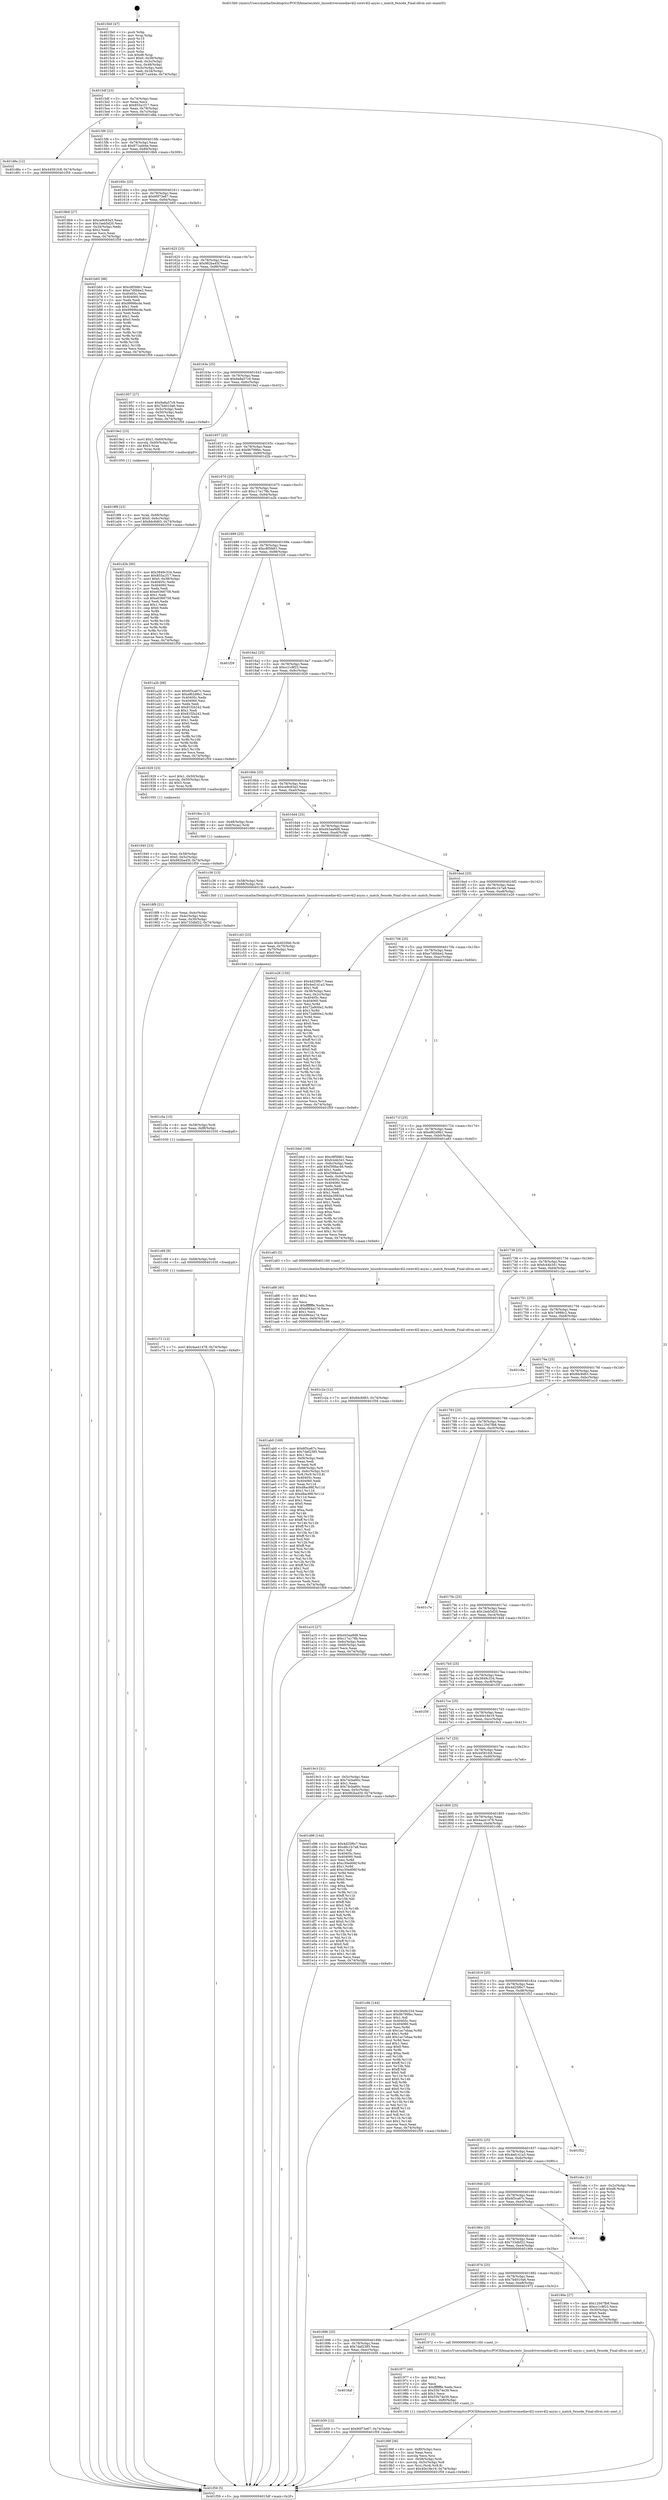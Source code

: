 digraph "0x4015b0" {
  label = "0x4015b0 (/mnt/c/Users/mathe/Desktop/tcc/POCII/binaries/extr_linuxdriversmediav4l2-corev4l2-async.c_match_fwnode_Final-ollvm.out::main(0))"
  labelloc = "t"
  node[shape=record]

  Entry [label="",width=0.3,height=0.3,shape=circle,fillcolor=black,style=filled]
  "0x4015df" [label="{
     0x4015df [23]\l
     | [instrs]\l
     &nbsp;&nbsp;0x4015df \<+3\>: mov -0x74(%rbp),%eax\l
     &nbsp;&nbsp;0x4015e2 \<+2\>: mov %eax,%ecx\l
     &nbsp;&nbsp;0x4015e4 \<+6\>: sub $0x855a1f17,%ecx\l
     &nbsp;&nbsp;0x4015ea \<+3\>: mov %eax,-0x78(%rbp)\l
     &nbsp;&nbsp;0x4015ed \<+3\>: mov %ecx,-0x7c(%rbp)\l
     &nbsp;&nbsp;0x4015f0 \<+6\>: je 0000000000401d8a \<main+0x7da\>\l
  }"]
  "0x401d8a" [label="{
     0x401d8a [12]\l
     | [instrs]\l
     &nbsp;&nbsp;0x401d8a \<+7\>: movl $0x44581fc8,-0x74(%rbp)\l
     &nbsp;&nbsp;0x401d91 \<+5\>: jmp 0000000000401f59 \<main+0x9a9\>\l
  }"]
  "0x4015f6" [label="{
     0x4015f6 [22]\l
     | [instrs]\l
     &nbsp;&nbsp;0x4015f6 \<+5\>: jmp 00000000004015fb \<main+0x4b\>\l
     &nbsp;&nbsp;0x4015fb \<+3\>: mov -0x78(%rbp),%eax\l
     &nbsp;&nbsp;0x4015fe \<+5\>: sub $0x871ad44e,%eax\l
     &nbsp;&nbsp;0x401603 \<+3\>: mov %eax,-0x80(%rbp)\l
     &nbsp;&nbsp;0x401606 \<+6\>: je 00000000004018b9 \<main+0x309\>\l
  }"]
  Exit [label="",width=0.3,height=0.3,shape=circle,fillcolor=black,style=filled,peripheries=2]
  "0x4018b9" [label="{
     0x4018b9 [27]\l
     | [instrs]\l
     &nbsp;&nbsp;0x4018b9 \<+5\>: mov $0xce9c83a3,%eax\l
     &nbsp;&nbsp;0x4018be \<+5\>: mov $0x1beb5d20,%ecx\l
     &nbsp;&nbsp;0x4018c3 \<+3\>: mov -0x34(%rbp),%edx\l
     &nbsp;&nbsp;0x4018c6 \<+3\>: cmp $0x2,%edx\l
     &nbsp;&nbsp;0x4018c9 \<+3\>: cmovne %ecx,%eax\l
     &nbsp;&nbsp;0x4018cc \<+3\>: mov %eax,-0x74(%rbp)\l
     &nbsp;&nbsp;0x4018cf \<+5\>: jmp 0000000000401f59 \<main+0x9a9\>\l
  }"]
  "0x40160c" [label="{
     0x40160c [25]\l
     | [instrs]\l
     &nbsp;&nbsp;0x40160c \<+5\>: jmp 0000000000401611 \<main+0x61\>\l
     &nbsp;&nbsp;0x401611 \<+3\>: mov -0x78(%rbp),%eax\l
     &nbsp;&nbsp;0x401614 \<+5\>: sub $0x90f73e67,%eax\l
     &nbsp;&nbsp;0x401619 \<+6\>: mov %eax,-0x84(%rbp)\l
     &nbsp;&nbsp;0x40161f \<+6\>: je 0000000000401b65 \<main+0x5b5\>\l
  }"]
  "0x401f59" [label="{
     0x401f59 [5]\l
     | [instrs]\l
     &nbsp;&nbsp;0x401f59 \<+5\>: jmp 00000000004015df \<main+0x2f\>\l
  }"]
  "0x4015b0" [label="{
     0x4015b0 [47]\l
     | [instrs]\l
     &nbsp;&nbsp;0x4015b0 \<+1\>: push %rbp\l
     &nbsp;&nbsp;0x4015b1 \<+3\>: mov %rsp,%rbp\l
     &nbsp;&nbsp;0x4015b4 \<+2\>: push %r15\l
     &nbsp;&nbsp;0x4015b6 \<+2\>: push %r14\l
     &nbsp;&nbsp;0x4015b8 \<+2\>: push %r13\l
     &nbsp;&nbsp;0x4015ba \<+2\>: push %r12\l
     &nbsp;&nbsp;0x4015bc \<+1\>: push %rbx\l
     &nbsp;&nbsp;0x4015bd \<+7\>: sub $0xd8,%rsp\l
     &nbsp;&nbsp;0x4015c4 \<+7\>: movl $0x0,-0x38(%rbp)\l
     &nbsp;&nbsp;0x4015cb \<+3\>: mov %edi,-0x3c(%rbp)\l
     &nbsp;&nbsp;0x4015ce \<+4\>: mov %rsi,-0x48(%rbp)\l
     &nbsp;&nbsp;0x4015d2 \<+3\>: mov -0x3c(%rbp),%edi\l
     &nbsp;&nbsp;0x4015d5 \<+3\>: mov %edi,-0x34(%rbp)\l
     &nbsp;&nbsp;0x4015d8 \<+7\>: movl $0x871ad44e,-0x74(%rbp)\l
  }"]
  "0x401c72" [label="{
     0x401c72 [12]\l
     | [instrs]\l
     &nbsp;&nbsp;0x401c72 \<+7\>: movl $0x4aa41478,-0x74(%rbp)\l
     &nbsp;&nbsp;0x401c79 \<+5\>: jmp 0000000000401f59 \<main+0x9a9\>\l
  }"]
  "0x401b65" [label="{
     0x401b65 [88]\l
     | [instrs]\l
     &nbsp;&nbsp;0x401b65 \<+5\>: mov $0xc8f5fd61,%eax\l
     &nbsp;&nbsp;0x401b6a \<+5\>: mov $0xe7d0bbe2,%ecx\l
     &nbsp;&nbsp;0x401b6f \<+7\>: mov 0x40405c,%edx\l
     &nbsp;&nbsp;0x401b76 \<+7\>: mov 0x404060,%esi\l
     &nbsp;&nbsp;0x401b7d \<+2\>: mov %edx,%edi\l
     &nbsp;&nbsp;0x401b7f \<+6\>: add $0x9999bcde,%edi\l
     &nbsp;&nbsp;0x401b85 \<+3\>: sub $0x1,%edi\l
     &nbsp;&nbsp;0x401b88 \<+6\>: sub $0x9999bcde,%edi\l
     &nbsp;&nbsp;0x401b8e \<+3\>: imul %edi,%edx\l
     &nbsp;&nbsp;0x401b91 \<+3\>: and $0x1,%edx\l
     &nbsp;&nbsp;0x401b94 \<+3\>: cmp $0x0,%edx\l
     &nbsp;&nbsp;0x401b97 \<+4\>: sete %r8b\l
     &nbsp;&nbsp;0x401b9b \<+3\>: cmp $0xa,%esi\l
     &nbsp;&nbsp;0x401b9e \<+4\>: setl %r9b\l
     &nbsp;&nbsp;0x401ba2 \<+3\>: mov %r8b,%r10b\l
     &nbsp;&nbsp;0x401ba5 \<+3\>: and %r9b,%r10b\l
     &nbsp;&nbsp;0x401ba8 \<+3\>: xor %r9b,%r8b\l
     &nbsp;&nbsp;0x401bab \<+3\>: or %r8b,%r10b\l
     &nbsp;&nbsp;0x401bae \<+4\>: test $0x1,%r10b\l
     &nbsp;&nbsp;0x401bb2 \<+3\>: cmovne %ecx,%eax\l
     &nbsp;&nbsp;0x401bb5 \<+3\>: mov %eax,-0x74(%rbp)\l
     &nbsp;&nbsp;0x401bb8 \<+5\>: jmp 0000000000401f59 \<main+0x9a9\>\l
  }"]
  "0x401625" [label="{
     0x401625 [25]\l
     | [instrs]\l
     &nbsp;&nbsp;0x401625 \<+5\>: jmp 000000000040162a \<main+0x7a\>\l
     &nbsp;&nbsp;0x40162a \<+3\>: mov -0x78(%rbp),%eax\l
     &nbsp;&nbsp;0x40162d \<+5\>: sub $0x982ba45f,%eax\l
     &nbsp;&nbsp;0x401632 \<+6\>: mov %eax,-0x88(%rbp)\l
     &nbsp;&nbsp;0x401638 \<+6\>: je 0000000000401957 \<main+0x3a7\>\l
  }"]
  "0x401c69" [label="{
     0x401c69 [9]\l
     | [instrs]\l
     &nbsp;&nbsp;0x401c69 \<+4\>: mov -0x68(%rbp),%rdi\l
     &nbsp;&nbsp;0x401c6d \<+5\>: call 0000000000401030 \<free@plt\>\l
     | [calls]\l
     &nbsp;&nbsp;0x401030 \{1\} (unknown)\l
  }"]
  "0x401957" [label="{
     0x401957 [27]\l
     | [instrs]\l
     &nbsp;&nbsp;0x401957 \<+5\>: mov $0x9a8a57c9,%eax\l
     &nbsp;&nbsp;0x40195c \<+5\>: mov $0x7b4010a6,%ecx\l
     &nbsp;&nbsp;0x401961 \<+3\>: mov -0x5c(%rbp),%edx\l
     &nbsp;&nbsp;0x401964 \<+3\>: cmp -0x50(%rbp),%edx\l
     &nbsp;&nbsp;0x401967 \<+3\>: cmovl %ecx,%eax\l
     &nbsp;&nbsp;0x40196a \<+3\>: mov %eax,-0x74(%rbp)\l
     &nbsp;&nbsp;0x40196d \<+5\>: jmp 0000000000401f59 \<main+0x9a9\>\l
  }"]
  "0x40163e" [label="{
     0x40163e [25]\l
     | [instrs]\l
     &nbsp;&nbsp;0x40163e \<+5\>: jmp 0000000000401643 \<main+0x93\>\l
     &nbsp;&nbsp;0x401643 \<+3\>: mov -0x78(%rbp),%eax\l
     &nbsp;&nbsp;0x401646 \<+5\>: sub $0x9a8a57c9,%eax\l
     &nbsp;&nbsp;0x40164b \<+6\>: mov %eax,-0x8c(%rbp)\l
     &nbsp;&nbsp;0x401651 \<+6\>: je 00000000004019e2 \<main+0x432\>\l
  }"]
  "0x401c5a" [label="{
     0x401c5a [15]\l
     | [instrs]\l
     &nbsp;&nbsp;0x401c5a \<+4\>: mov -0x58(%rbp),%rdi\l
     &nbsp;&nbsp;0x401c5e \<+6\>: mov %eax,-0xf8(%rbp)\l
     &nbsp;&nbsp;0x401c64 \<+5\>: call 0000000000401030 \<free@plt\>\l
     | [calls]\l
     &nbsp;&nbsp;0x401030 \{1\} (unknown)\l
  }"]
  "0x4019e2" [label="{
     0x4019e2 [23]\l
     | [instrs]\l
     &nbsp;&nbsp;0x4019e2 \<+7\>: movl $0x1,-0x60(%rbp)\l
     &nbsp;&nbsp;0x4019e9 \<+4\>: movslq -0x60(%rbp),%rax\l
     &nbsp;&nbsp;0x4019ed \<+4\>: shl $0x3,%rax\l
     &nbsp;&nbsp;0x4019f1 \<+3\>: mov %rax,%rdi\l
     &nbsp;&nbsp;0x4019f4 \<+5\>: call 0000000000401050 \<malloc@plt\>\l
     | [calls]\l
     &nbsp;&nbsp;0x401050 \{1\} (unknown)\l
  }"]
  "0x401657" [label="{
     0x401657 [25]\l
     | [instrs]\l
     &nbsp;&nbsp;0x401657 \<+5\>: jmp 000000000040165c \<main+0xac\>\l
     &nbsp;&nbsp;0x40165c \<+3\>: mov -0x78(%rbp),%eax\l
     &nbsp;&nbsp;0x40165f \<+5\>: sub $0x9b799fec,%eax\l
     &nbsp;&nbsp;0x401664 \<+6\>: mov %eax,-0x90(%rbp)\l
     &nbsp;&nbsp;0x40166a \<+6\>: je 0000000000401d2b \<main+0x77b\>\l
  }"]
  "0x401c43" [label="{
     0x401c43 [23]\l
     | [instrs]\l
     &nbsp;&nbsp;0x401c43 \<+10\>: movabs $0x4020b6,%rdi\l
     &nbsp;&nbsp;0x401c4d \<+3\>: mov %eax,-0x70(%rbp)\l
     &nbsp;&nbsp;0x401c50 \<+3\>: mov -0x70(%rbp),%esi\l
     &nbsp;&nbsp;0x401c53 \<+2\>: mov $0x0,%al\l
     &nbsp;&nbsp;0x401c55 \<+5\>: call 0000000000401040 \<printf@plt\>\l
     | [calls]\l
     &nbsp;&nbsp;0x401040 \{1\} (unknown)\l
  }"]
  "0x401d2b" [label="{
     0x401d2b [95]\l
     | [instrs]\l
     &nbsp;&nbsp;0x401d2b \<+5\>: mov $0x3849c334,%eax\l
     &nbsp;&nbsp;0x401d30 \<+5\>: mov $0x855a1f17,%ecx\l
     &nbsp;&nbsp;0x401d35 \<+7\>: movl $0x0,-0x38(%rbp)\l
     &nbsp;&nbsp;0x401d3c \<+7\>: mov 0x40405c,%edx\l
     &nbsp;&nbsp;0x401d43 \<+7\>: mov 0x404060,%esi\l
     &nbsp;&nbsp;0x401d4a \<+2\>: mov %edx,%edi\l
     &nbsp;&nbsp;0x401d4c \<+6\>: add $0xe0366758,%edi\l
     &nbsp;&nbsp;0x401d52 \<+3\>: sub $0x1,%edi\l
     &nbsp;&nbsp;0x401d55 \<+6\>: sub $0xe0366758,%edi\l
     &nbsp;&nbsp;0x401d5b \<+3\>: imul %edi,%edx\l
     &nbsp;&nbsp;0x401d5e \<+3\>: and $0x1,%edx\l
     &nbsp;&nbsp;0x401d61 \<+3\>: cmp $0x0,%edx\l
     &nbsp;&nbsp;0x401d64 \<+4\>: sete %r8b\l
     &nbsp;&nbsp;0x401d68 \<+3\>: cmp $0xa,%esi\l
     &nbsp;&nbsp;0x401d6b \<+4\>: setl %r9b\l
     &nbsp;&nbsp;0x401d6f \<+3\>: mov %r8b,%r10b\l
     &nbsp;&nbsp;0x401d72 \<+3\>: and %r9b,%r10b\l
     &nbsp;&nbsp;0x401d75 \<+3\>: xor %r9b,%r8b\l
     &nbsp;&nbsp;0x401d78 \<+3\>: or %r8b,%r10b\l
     &nbsp;&nbsp;0x401d7b \<+4\>: test $0x1,%r10b\l
     &nbsp;&nbsp;0x401d7f \<+3\>: cmovne %ecx,%eax\l
     &nbsp;&nbsp;0x401d82 \<+3\>: mov %eax,-0x74(%rbp)\l
     &nbsp;&nbsp;0x401d85 \<+5\>: jmp 0000000000401f59 \<main+0x9a9\>\l
  }"]
  "0x401670" [label="{
     0x401670 [25]\l
     | [instrs]\l
     &nbsp;&nbsp;0x401670 \<+5\>: jmp 0000000000401675 \<main+0xc5\>\l
     &nbsp;&nbsp;0x401675 \<+3\>: mov -0x78(%rbp),%eax\l
     &nbsp;&nbsp;0x401678 \<+5\>: sub $0xc17a178b,%eax\l
     &nbsp;&nbsp;0x40167d \<+6\>: mov %eax,-0x94(%rbp)\l
     &nbsp;&nbsp;0x401683 \<+6\>: je 0000000000401a2b \<main+0x47b\>\l
  }"]
  "0x4018af" [label="{
     0x4018af\l
  }", style=dashed]
  "0x401a2b" [label="{
     0x401a2b [88]\l
     | [instrs]\l
     &nbsp;&nbsp;0x401a2b \<+5\>: mov $0x6f3ca67c,%eax\l
     &nbsp;&nbsp;0x401a30 \<+5\>: mov $0xef62d9b1,%ecx\l
     &nbsp;&nbsp;0x401a35 \<+7\>: mov 0x40405c,%edx\l
     &nbsp;&nbsp;0x401a3c \<+7\>: mov 0x404060,%esi\l
     &nbsp;&nbsp;0x401a43 \<+2\>: mov %edx,%edi\l
     &nbsp;&nbsp;0x401a45 \<+6\>: add $0x81f2b242,%edi\l
     &nbsp;&nbsp;0x401a4b \<+3\>: sub $0x1,%edi\l
     &nbsp;&nbsp;0x401a4e \<+6\>: sub $0x81f2b242,%edi\l
     &nbsp;&nbsp;0x401a54 \<+3\>: imul %edi,%edx\l
     &nbsp;&nbsp;0x401a57 \<+3\>: and $0x1,%edx\l
     &nbsp;&nbsp;0x401a5a \<+3\>: cmp $0x0,%edx\l
     &nbsp;&nbsp;0x401a5d \<+4\>: sete %r8b\l
     &nbsp;&nbsp;0x401a61 \<+3\>: cmp $0xa,%esi\l
     &nbsp;&nbsp;0x401a64 \<+4\>: setl %r9b\l
     &nbsp;&nbsp;0x401a68 \<+3\>: mov %r8b,%r10b\l
     &nbsp;&nbsp;0x401a6b \<+3\>: and %r9b,%r10b\l
     &nbsp;&nbsp;0x401a6e \<+3\>: xor %r9b,%r8b\l
     &nbsp;&nbsp;0x401a71 \<+3\>: or %r8b,%r10b\l
     &nbsp;&nbsp;0x401a74 \<+4\>: test $0x1,%r10b\l
     &nbsp;&nbsp;0x401a78 \<+3\>: cmovne %ecx,%eax\l
     &nbsp;&nbsp;0x401a7b \<+3\>: mov %eax,-0x74(%rbp)\l
     &nbsp;&nbsp;0x401a7e \<+5\>: jmp 0000000000401f59 \<main+0x9a9\>\l
  }"]
  "0x401689" [label="{
     0x401689 [25]\l
     | [instrs]\l
     &nbsp;&nbsp;0x401689 \<+5\>: jmp 000000000040168e \<main+0xde\>\l
     &nbsp;&nbsp;0x40168e \<+3\>: mov -0x78(%rbp),%eax\l
     &nbsp;&nbsp;0x401691 \<+5\>: sub $0xc8f5fd61,%eax\l
     &nbsp;&nbsp;0x401696 \<+6\>: mov %eax,-0x98(%rbp)\l
     &nbsp;&nbsp;0x40169c \<+6\>: je 0000000000401f26 \<main+0x976\>\l
  }"]
  "0x401b59" [label="{
     0x401b59 [12]\l
     | [instrs]\l
     &nbsp;&nbsp;0x401b59 \<+7\>: movl $0x90f73e67,-0x74(%rbp)\l
     &nbsp;&nbsp;0x401b60 \<+5\>: jmp 0000000000401f59 \<main+0x9a9\>\l
  }"]
  "0x401f26" [label="{
     0x401f26\l
  }", style=dashed]
  "0x4016a2" [label="{
     0x4016a2 [25]\l
     | [instrs]\l
     &nbsp;&nbsp;0x4016a2 \<+5\>: jmp 00000000004016a7 \<main+0xf7\>\l
     &nbsp;&nbsp;0x4016a7 \<+3\>: mov -0x78(%rbp),%eax\l
     &nbsp;&nbsp;0x4016aa \<+5\>: sub $0xcc1c8f23,%eax\l
     &nbsp;&nbsp;0x4016af \<+6\>: mov %eax,-0x9c(%rbp)\l
     &nbsp;&nbsp;0x4016b5 \<+6\>: je 0000000000401929 \<main+0x379\>\l
  }"]
  "0x401ab0" [label="{
     0x401ab0 [169]\l
     | [instrs]\l
     &nbsp;&nbsp;0x401ab0 \<+5\>: mov $0x6f3ca67c,%ecx\l
     &nbsp;&nbsp;0x401ab5 \<+5\>: mov $0x7daf2385,%edx\l
     &nbsp;&nbsp;0x401aba \<+3\>: mov $0x1,%sil\l
     &nbsp;&nbsp;0x401abd \<+6\>: mov -0xf4(%rbp),%edi\l
     &nbsp;&nbsp;0x401ac3 \<+3\>: imul %eax,%edi\l
     &nbsp;&nbsp;0x401ac6 \<+3\>: movslq %edi,%r8\l
     &nbsp;&nbsp;0x401ac9 \<+4\>: mov -0x68(%rbp),%r9\l
     &nbsp;&nbsp;0x401acd \<+4\>: movslq -0x6c(%rbp),%r10\l
     &nbsp;&nbsp;0x401ad1 \<+4\>: mov %r8,(%r9,%r10,8)\l
     &nbsp;&nbsp;0x401ad5 \<+7\>: mov 0x40405c,%eax\l
     &nbsp;&nbsp;0x401adc \<+7\>: mov 0x404060,%edi\l
     &nbsp;&nbsp;0x401ae3 \<+3\>: mov %eax,%r11d\l
     &nbsp;&nbsp;0x401ae6 \<+7\>: add $0xd8ac88f,%r11d\l
     &nbsp;&nbsp;0x401aed \<+4\>: sub $0x1,%r11d\l
     &nbsp;&nbsp;0x401af1 \<+7\>: sub $0xd8ac88f,%r11d\l
     &nbsp;&nbsp;0x401af8 \<+4\>: imul %r11d,%eax\l
     &nbsp;&nbsp;0x401afc \<+3\>: and $0x1,%eax\l
     &nbsp;&nbsp;0x401aff \<+3\>: cmp $0x0,%eax\l
     &nbsp;&nbsp;0x401b02 \<+3\>: sete %bl\l
     &nbsp;&nbsp;0x401b05 \<+3\>: cmp $0xa,%edi\l
     &nbsp;&nbsp;0x401b08 \<+4\>: setl %r14b\l
     &nbsp;&nbsp;0x401b0c \<+3\>: mov %bl,%r15b\l
     &nbsp;&nbsp;0x401b0f \<+4\>: xor $0xff,%r15b\l
     &nbsp;&nbsp;0x401b13 \<+3\>: mov %r14b,%r12b\l
     &nbsp;&nbsp;0x401b16 \<+4\>: xor $0xff,%r12b\l
     &nbsp;&nbsp;0x401b1a \<+4\>: xor $0x1,%sil\l
     &nbsp;&nbsp;0x401b1e \<+3\>: mov %r15b,%r13b\l
     &nbsp;&nbsp;0x401b21 \<+4\>: and $0xff,%r13b\l
     &nbsp;&nbsp;0x401b25 \<+3\>: and %sil,%bl\l
     &nbsp;&nbsp;0x401b28 \<+3\>: mov %r12b,%al\l
     &nbsp;&nbsp;0x401b2b \<+2\>: and $0xff,%al\l
     &nbsp;&nbsp;0x401b2d \<+3\>: and %sil,%r14b\l
     &nbsp;&nbsp;0x401b30 \<+3\>: or %bl,%r13b\l
     &nbsp;&nbsp;0x401b33 \<+3\>: or %r14b,%al\l
     &nbsp;&nbsp;0x401b36 \<+3\>: xor %al,%r13b\l
     &nbsp;&nbsp;0x401b39 \<+3\>: or %r12b,%r15b\l
     &nbsp;&nbsp;0x401b3c \<+4\>: xor $0xff,%r15b\l
     &nbsp;&nbsp;0x401b40 \<+4\>: or $0x1,%sil\l
     &nbsp;&nbsp;0x401b44 \<+3\>: and %sil,%r15b\l
     &nbsp;&nbsp;0x401b47 \<+3\>: or %r15b,%r13b\l
     &nbsp;&nbsp;0x401b4a \<+4\>: test $0x1,%r13b\l
     &nbsp;&nbsp;0x401b4e \<+3\>: cmovne %edx,%ecx\l
     &nbsp;&nbsp;0x401b51 \<+3\>: mov %ecx,-0x74(%rbp)\l
     &nbsp;&nbsp;0x401b54 \<+5\>: jmp 0000000000401f59 \<main+0x9a9\>\l
  }"]
  "0x401929" [label="{
     0x401929 [23]\l
     | [instrs]\l
     &nbsp;&nbsp;0x401929 \<+7\>: movl $0x1,-0x50(%rbp)\l
     &nbsp;&nbsp;0x401930 \<+4\>: movslq -0x50(%rbp),%rax\l
     &nbsp;&nbsp;0x401934 \<+4\>: shl $0x3,%rax\l
     &nbsp;&nbsp;0x401938 \<+3\>: mov %rax,%rdi\l
     &nbsp;&nbsp;0x40193b \<+5\>: call 0000000000401050 \<malloc@plt\>\l
     | [calls]\l
     &nbsp;&nbsp;0x401050 \{1\} (unknown)\l
  }"]
  "0x4016bb" [label="{
     0x4016bb [25]\l
     | [instrs]\l
     &nbsp;&nbsp;0x4016bb \<+5\>: jmp 00000000004016c0 \<main+0x110\>\l
     &nbsp;&nbsp;0x4016c0 \<+3\>: mov -0x78(%rbp),%eax\l
     &nbsp;&nbsp;0x4016c3 \<+5\>: sub $0xce9c83a3,%eax\l
     &nbsp;&nbsp;0x4016c8 \<+6\>: mov %eax,-0xa0(%rbp)\l
     &nbsp;&nbsp;0x4016ce \<+6\>: je 00000000004018ec \<main+0x33c\>\l
  }"]
  "0x401a88" [label="{
     0x401a88 [40]\l
     | [instrs]\l
     &nbsp;&nbsp;0x401a88 \<+5\>: mov $0x2,%ecx\l
     &nbsp;&nbsp;0x401a8d \<+1\>: cltd\l
     &nbsp;&nbsp;0x401a8e \<+2\>: idiv %ecx\l
     &nbsp;&nbsp;0x401a90 \<+6\>: imul $0xfffffffe,%edx,%ecx\l
     &nbsp;&nbsp;0x401a96 \<+6\>: sub $0xb964a17d,%ecx\l
     &nbsp;&nbsp;0x401a9c \<+3\>: add $0x1,%ecx\l
     &nbsp;&nbsp;0x401a9f \<+6\>: add $0xb964a17d,%ecx\l
     &nbsp;&nbsp;0x401aa5 \<+6\>: mov %ecx,-0xf4(%rbp)\l
     &nbsp;&nbsp;0x401aab \<+5\>: call 0000000000401160 \<next_i\>\l
     | [calls]\l
     &nbsp;&nbsp;0x401160 \{1\} (/mnt/c/Users/mathe/Desktop/tcc/POCII/binaries/extr_linuxdriversmediav4l2-corev4l2-async.c_match_fwnode_Final-ollvm.out::next_i)\l
  }"]
  "0x4018ec" [label="{
     0x4018ec [13]\l
     | [instrs]\l
     &nbsp;&nbsp;0x4018ec \<+4\>: mov -0x48(%rbp),%rax\l
     &nbsp;&nbsp;0x4018f0 \<+4\>: mov 0x8(%rax),%rdi\l
     &nbsp;&nbsp;0x4018f4 \<+5\>: call 0000000000401060 \<atoi@plt\>\l
     | [calls]\l
     &nbsp;&nbsp;0x401060 \{1\} (unknown)\l
  }"]
  "0x4016d4" [label="{
     0x4016d4 [25]\l
     | [instrs]\l
     &nbsp;&nbsp;0x4016d4 \<+5\>: jmp 00000000004016d9 \<main+0x129\>\l
     &nbsp;&nbsp;0x4016d9 \<+3\>: mov -0x78(%rbp),%eax\l
     &nbsp;&nbsp;0x4016dc \<+5\>: sub $0xd43aa9d8,%eax\l
     &nbsp;&nbsp;0x4016e1 \<+6\>: mov %eax,-0xa4(%rbp)\l
     &nbsp;&nbsp;0x4016e7 \<+6\>: je 0000000000401c36 \<main+0x686\>\l
  }"]
  "0x4018f9" [label="{
     0x4018f9 [21]\l
     | [instrs]\l
     &nbsp;&nbsp;0x4018f9 \<+3\>: mov %eax,-0x4c(%rbp)\l
     &nbsp;&nbsp;0x4018fc \<+3\>: mov -0x4c(%rbp),%eax\l
     &nbsp;&nbsp;0x4018ff \<+3\>: mov %eax,-0x30(%rbp)\l
     &nbsp;&nbsp;0x401902 \<+7\>: movl $0x733dbf22,-0x74(%rbp)\l
     &nbsp;&nbsp;0x401909 \<+5\>: jmp 0000000000401f59 \<main+0x9a9\>\l
  }"]
  "0x4019f9" [label="{
     0x4019f9 [23]\l
     | [instrs]\l
     &nbsp;&nbsp;0x4019f9 \<+4\>: mov %rax,-0x68(%rbp)\l
     &nbsp;&nbsp;0x4019fd \<+7\>: movl $0x0,-0x6c(%rbp)\l
     &nbsp;&nbsp;0x401a04 \<+7\>: movl $0x8dc8d63,-0x74(%rbp)\l
     &nbsp;&nbsp;0x401a0b \<+5\>: jmp 0000000000401f59 \<main+0x9a9\>\l
  }"]
  "0x401c36" [label="{
     0x401c36 [13]\l
     | [instrs]\l
     &nbsp;&nbsp;0x401c36 \<+4\>: mov -0x58(%rbp),%rdi\l
     &nbsp;&nbsp;0x401c3a \<+4\>: mov -0x68(%rbp),%rsi\l
     &nbsp;&nbsp;0x401c3e \<+5\>: call 00000000004013b0 \<match_fwnode\>\l
     | [calls]\l
     &nbsp;&nbsp;0x4013b0 \{1\} (/mnt/c/Users/mathe/Desktop/tcc/POCII/binaries/extr_linuxdriversmediav4l2-corev4l2-async.c_match_fwnode_Final-ollvm.out::match_fwnode)\l
  }"]
  "0x4016ed" [label="{
     0x4016ed [25]\l
     | [instrs]\l
     &nbsp;&nbsp;0x4016ed \<+5\>: jmp 00000000004016f2 \<main+0x142\>\l
     &nbsp;&nbsp;0x4016f2 \<+3\>: mov -0x78(%rbp),%eax\l
     &nbsp;&nbsp;0x4016f5 \<+5\>: sub $0xd6c1b7a8,%eax\l
     &nbsp;&nbsp;0x4016fa \<+6\>: mov %eax,-0xa8(%rbp)\l
     &nbsp;&nbsp;0x401700 \<+6\>: je 0000000000401e26 \<main+0x876\>\l
  }"]
  "0x40199f" [label="{
     0x40199f [36]\l
     | [instrs]\l
     &nbsp;&nbsp;0x40199f \<+6\>: mov -0xf0(%rbp),%ecx\l
     &nbsp;&nbsp;0x4019a5 \<+3\>: imul %eax,%ecx\l
     &nbsp;&nbsp;0x4019a8 \<+3\>: movslq %ecx,%rsi\l
     &nbsp;&nbsp;0x4019ab \<+4\>: mov -0x58(%rbp),%rdi\l
     &nbsp;&nbsp;0x4019af \<+4\>: movslq -0x5c(%rbp),%r8\l
     &nbsp;&nbsp;0x4019b3 \<+4\>: mov %rsi,(%rdi,%r8,8)\l
     &nbsp;&nbsp;0x4019b7 \<+7\>: movl $0x40e18e19,-0x74(%rbp)\l
     &nbsp;&nbsp;0x4019be \<+5\>: jmp 0000000000401f59 \<main+0x9a9\>\l
  }"]
  "0x401e26" [label="{
     0x401e26 [150]\l
     | [instrs]\l
     &nbsp;&nbsp;0x401e26 \<+5\>: mov $0x4d25f6c7,%eax\l
     &nbsp;&nbsp;0x401e2b \<+5\>: mov $0x4ed141a3,%ecx\l
     &nbsp;&nbsp;0x401e30 \<+2\>: mov $0x1,%dl\l
     &nbsp;&nbsp;0x401e32 \<+3\>: mov -0x38(%rbp),%esi\l
     &nbsp;&nbsp;0x401e35 \<+3\>: mov %esi,-0x2c(%rbp)\l
     &nbsp;&nbsp;0x401e38 \<+7\>: mov 0x40405c,%esi\l
     &nbsp;&nbsp;0x401e3f \<+7\>: mov 0x404060,%edi\l
     &nbsp;&nbsp;0x401e46 \<+3\>: mov %esi,%r8d\l
     &nbsp;&nbsp;0x401e49 \<+7\>: sub $0x72a800e2,%r8d\l
     &nbsp;&nbsp;0x401e50 \<+4\>: sub $0x1,%r8d\l
     &nbsp;&nbsp;0x401e54 \<+7\>: add $0x72a800e2,%r8d\l
     &nbsp;&nbsp;0x401e5b \<+4\>: imul %r8d,%esi\l
     &nbsp;&nbsp;0x401e5f \<+3\>: and $0x1,%esi\l
     &nbsp;&nbsp;0x401e62 \<+3\>: cmp $0x0,%esi\l
     &nbsp;&nbsp;0x401e65 \<+4\>: sete %r9b\l
     &nbsp;&nbsp;0x401e69 \<+3\>: cmp $0xa,%edi\l
     &nbsp;&nbsp;0x401e6c \<+4\>: setl %r10b\l
     &nbsp;&nbsp;0x401e70 \<+3\>: mov %r9b,%r11b\l
     &nbsp;&nbsp;0x401e73 \<+4\>: xor $0xff,%r11b\l
     &nbsp;&nbsp;0x401e77 \<+3\>: mov %r10b,%bl\l
     &nbsp;&nbsp;0x401e7a \<+3\>: xor $0xff,%bl\l
     &nbsp;&nbsp;0x401e7d \<+3\>: xor $0x0,%dl\l
     &nbsp;&nbsp;0x401e80 \<+3\>: mov %r11b,%r14b\l
     &nbsp;&nbsp;0x401e83 \<+4\>: and $0x0,%r14b\l
     &nbsp;&nbsp;0x401e87 \<+3\>: and %dl,%r9b\l
     &nbsp;&nbsp;0x401e8a \<+3\>: mov %bl,%r15b\l
     &nbsp;&nbsp;0x401e8d \<+4\>: and $0x0,%r15b\l
     &nbsp;&nbsp;0x401e91 \<+3\>: and %dl,%r10b\l
     &nbsp;&nbsp;0x401e94 \<+3\>: or %r9b,%r14b\l
     &nbsp;&nbsp;0x401e97 \<+3\>: or %r10b,%r15b\l
     &nbsp;&nbsp;0x401e9a \<+3\>: xor %r15b,%r14b\l
     &nbsp;&nbsp;0x401e9d \<+3\>: or %bl,%r11b\l
     &nbsp;&nbsp;0x401ea0 \<+4\>: xor $0xff,%r11b\l
     &nbsp;&nbsp;0x401ea4 \<+3\>: or $0x0,%dl\l
     &nbsp;&nbsp;0x401ea7 \<+3\>: and %dl,%r11b\l
     &nbsp;&nbsp;0x401eaa \<+3\>: or %r11b,%r14b\l
     &nbsp;&nbsp;0x401ead \<+4\>: test $0x1,%r14b\l
     &nbsp;&nbsp;0x401eb1 \<+3\>: cmovne %ecx,%eax\l
     &nbsp;&nbsp;0x401eb4 \<+3\>: mov %eax,-0x74(%rbp)\l
     &nbsp;&nbsp;0x401eb7 \<+5\>: jmp 0000000000401f59 \<main+0x9a9\>\l
  }"]
  "0x401706" [label="{
     0x401706 [25]\l
     | [instrs]\l
     &nbsp;&nbsp;0x401706 \<+5\>: jmp 000000000040170b \<main+0x15b\>\l
     &nbsp;&nbsp;0x40170b \<+3\>: mov -0x78(%rbp),%eax\l
     &nbsp;&nbsp;0x40170e \<+5\>: sub $0xe7d0bbe2,%eax\l
     &nbsp;&nbsp;0x401713 \<+6\>: mov %eax,-0xac(%rbp)\l
     &nbsp;&nbsp;0x401719 \<+6\>: je 0000000000401bbd \<main+0x60d\>\l
  }"]
  "0x401977" [label="{
     0x401977 [40]\l
     | [instrs]\l
     &nbsp;&nbsp;0x401977 \<+5\>: mov $0x2,%ecx\l
     &nbsp;&nbsp;0x40197c \<+1\>: cltd\l
     &nbsp;&nbsp;0x40197d \<+2\>: idiv %ecx\l
     &nbsp;&nbsp;0x40197f \<+6\>: imul $0xfffffffe,%edx,%ecx\l
     &nbsp;&nbsp;0x401985 \<+6\>: sub $0x55b74e39,%ecx\l
     &nbsp;&nbsp;0x40198b \<+3\>: add $0x1,%ecx\l
     &nbsp;&nbsp;0x40198e \<+6\>: add $0x55b74e39,%ecx\l
     &nbsp;&nbsp;0x401994 \<+6\>: mov %ecx,-0xf0(%rbp)\l
     &nbsp;&nbsp;0x40199a \<+5\>: call 0000000000401160 \<next_i\>\l
     | [calls]\l
     &nbsp;&nbsp;0x401160 \{1\} (/mnt/c/Users/mathe/Desktop/tcc/POCII/binaries/extr_linuxdriversmediav4l2-corev4l2-async.c_match_fwnode_Final-ollvm.out::next_i)\l
  }"]
  "0x401bbd" [label="{
     0x401bbd [109]\l
     | [instrs]\l
     &nbsp;&nbsp;0x401bbd \<+5\>: mov $0xc8f5fd61,%eax\l
     &nbsp;&nbsp;0x401bc2 \<+5\>: mov $0xfc44b341,%ecx\l
     &nbsp;&nbsp;0x401bc7 \<+3\>: mov -0x6c(%rbp),%edx\l
     &nbsp;&nbsp;0x401bca \<+6\>: add $0xf368ac46,%edx\l
     &nbsp;&nbsp;0x401bd0 \<+3\>: add $0x1,%edx\l
     &nbsp;&nbsp;0x401bd3 \<+6\>: sub $0xf368ac46,%edx\l
     &nbsp;&nbsp;0x401bd9 \<+3\>: mov %edx,-0x6c(%rbp)\l
     &nbsp;&nbsp;0x401bdc \<+7\>: mov 0x40405c,%edx\l
     &nbsp;&nbsp;0x401be3 \<+7\>: mov 0x404060,%esi\l
     &nbsp;&nbsp;0x401bea \<+2\>: mov %edx,%edi\l
     &nbsp;&nbsp;0x401bec \<+6\>: sub $0xba3983a4,%edi\l
     &nbsp;&nbsp;0x401bf2 \<+3\>: sub $0x1,%edi\l
     &nbsp;&nbsp;0x401bf5 \<+6\>: add $0xba3983a4,%edi\l
     &nbsp;&nbsp;0x401bfb \<+3\>: imul %edi,%edx\l
     &nbsp;&nbsp;0x401bfe \<+3\>: and $0x1,%edx\l
     &nbsp;&nbsp;0x401c01 \<+3\>: cmp $0x0,%edx\l
     &nbsp;&nbsp;0x401c04 \<+4\>: sete %r8b\l
     &nbsp;&nbsp;0x401c08 \<+3\>: cmp $0xa,%esi\l
     &nbsp;&nbsp;0x401c0b \<+4\>: setl %r9b\l
     &nbsp;&nbsp;0x401c0f \<+3\>: mov %r8b,%r10b\l
     &nbsp;&nbsp;0x401c12 \<+3\>: and %r9b,%r10b\l
     &nbsp;&nbsp;0x401c15 \<+3\>: xor %r9b,%r8b\l
     &nbsp;&nbsp;0x401c18 \<+3\>: or %r8b,%r10b\l
     &nbsp;&nbsp;0x401c1b \<+4\>: test $0x1,%r10b\l
     &nbsp;&nbsp;0x401c1f \<+3\>: cmovne %ecx,%eax\l
     &nbsp;&nbsp;0x401c22 \<+3\>: mov %eax,-0x74(%rbp)\l
     &nbsp;&nbsp;0x401c25 \<+5\>: jmp 0000000000401f59 \<main+0x9a9\>\l
  }"]
  "0x40171f" [label="{
     0x40171f [25]\l
     | [instrs]\l
     &nbsp;&nbsp;0x40171f \<+5\>: jmp 0000000000401724 \<main+0x174\>\l
     &nbsp;&nbsp;0x401724 \<+3\>: mov -0x78(%rbp),%eax\l
     &nbsp;&nbsp;0x401727 \<+5\>: sub $0xef62d9b1,%eax\l
     &nbsp;&nbsp;0x40172c \<+6\>: mov %eax,-0xb0(%rbp)\l
     &nbsp;&nbsp;0x401732 \<+6\>: je 0000000000401a83 \<main+0x4d3\>\l
  }"]
  "0x401896" [label="{
     0x401896 [25]\l
     | [instrs]\l
     &nbsp;&nbsp;0x401896 \<+5\>: jmp 000000000040189b \<main+0x2eb\>\l
     &nbsp;&nbsp;0x40189b \<+3\>: mov -0x78(%rbp),%eax\l
     &nbsp;&nbsp;0x40189e \<+5\>: sub $0x7daf2385,%eax\l
     &nbsp;&nbsp;0x4018a3 \<+6\>: mov %eax,-0xec(%rbp)\l
     &nbsp;&nbsp;0x4018a9 \<+6\>: je 0000000000401b59 \<main+0x5a9\>\l
  }"]
  "0x401a83" [label="{
     0x401a83 [5]\l
     | [instrs]\l
     &nbsp;&nbsp;0x401a83 \<+5\>: call 0000000000401160 \<next_i\>\l
     | [calls]\l
     &nbsp;&nbsp;0x401160 \{1\} (/mnt/c/Users/mathe/Desktop/tcc/POCII/binaries/extr_linuxdriversmediav4l2-corev4l2-async.c_match_fwnode_Final-ollvm.out::next_i)\l
  }"]
  "0x401738" [label="{
     0x401738 [25]\l
     | [instrs]\l
     &nbsp;&nbsp;0x401738 \<+5\>: jmp 000000000040173d \<main+0x18d\>\l
     &nbsp;&nbsp;0x40173d \<+3\>: mov -0x78(%rbp),%eax\l
     &nbsp;&nbsp;0x401740 \<+5\>: sub $0xfc44b341,%eax\l
     &nbsp;&nbsp;0x401745 \<+6\>: mov %eax,-0xb4(%rbp)\l
     &nbsp;&nbsp;0x40174b \<+6\>: je 0000000000401c2a \<main+0x67a\>\l
  }"]
  "0x401972" [label="{
     0x401972 [5]\l
     | [instrs]\l
     &nbsp;&nbsp;0x401972 \<+5\>: call 0000000000401160 \<next_i\>\l
     | [calls]\l
     &nbsp;&nbsp;0x401160 \{1\} (/mnt/c/Users/mathe/Desktop/tcc/POCII/binaries/extr_linuxdriversmediav4l2-corev4l2-async.c_match_fwnode_Final-ollvm.out::next_i)\l
  }"]
  "0x401c2a" [label="{
     0x401c2a [12]\l
     | [instrs]\l
     &nbsp;&nbsp;0x401c2a \<+7\>: movl $0x8dc8d63,-0x74(%rbp)\l
     &nbsp;&nbsp;0x401c31 \<+5\>: jmp 0000000000401f59 \<main+0x9a9\>\l
  }"]
  "0x401751" [label="{
     0x401751 [25]\l
     | [instrs]\l
     &nbsp;&nbsp;0x401751 \<+5\>: jmp 0000000000401756 \<main+0x1a6\>\l
     &nbsp;&nbsp;0x401756 \<+3\>: mov -0x78(%rbp),%eax\l
     &nbsp;&nbsp;0x401759 \<+5\>: sub $0x74988c2,%eax\l
     &nbsp;&nbsp;0x40175e \<+6\>: mov %eax,-0xb8(%rbp)\l
     &nbsp;&nbsp;0x401764 \<+6\>: je 0000000000401c8a \<main+0x6da\>\l
  }"]
  "0x401940" [label="{
     0x401940 [23]\l
     | [instrs]\l
     &nbsp;&nbsp;0x401940 \<+4\>: mov %rax,-0x58(%rbp)\l
     &nbsp;&nbsp;0x401944 \<+7\>: movl $0x0,-0x5c(%rbp)\l
     &nbsp;&nbsp;0x40194b \<+7\>: movl $0x982ba45f,-0x74(%rbp)\l
     &nbsp;&nbsp;0x401952 \<+5\>: jmp 0000000000401f59 \<main+0x9a9\>\l
  }"]
  "0x401c8a" [label="{
     0x401c8a\l
  }", style=dashed]
  "0x40176a" [label="{
     0x40176a [25]\l
     | [instrs]\l
     &nbsp;&nbsp;0x40176a \<+5\>: jmp 000000000040176f \<main+0x1bf\>\l
     &nbsp;&nbsp;0x40176f \<+3\>: mov -0x78(%rbp),%eax\l
     &nbsp;&nbsp;0x401772 \<+5\>: sub $0x8dc8d63,%eax\l
     &nbsp;&nbsp;0x401777 \<+6\>: mov %eax,-0xbc(%rbp)\l
     &nbsp;&nbsp;0x40177d \<+6\>: je 0000000000401a10 \<main+0x460\>\l
  }"]
  "0x40187d" [label="{
     0x40187d [25]\l
     | [instrs]\l
     &nbsp;&nbsp;0x40187d \<+5\>: jmp 0000000000401882 \<main+0x2d2\>\l
     &nbsp;&nbsp;0x401882 \<+3\>: mov -0x78(%rbp),%eax\l
     &nbsp;&nbsp;0x401885 \<+5\>: sub $0x7b4010a6,%eax\l
     &nbsp;&nbsp;0x40188a \<+6\>: mov %eax,-0xe8(%rbp)\l
     &nbsp;&nbsp;0x401890 \<+6\>: je 0000000000401972 \<main+0x3c2\>\l
  }"]
  "0x401a10" [label="{
     0x401a10 [27]\l
     | [instrs]\l
     &nbsp;&nbsp;0x401a10 \<+5\>: mov $0xd43aa9d8,%eax\l
     &nbsp;&nbsp;0x401a15 \<+5\>: mov $0xc17a178b,%ecx\l
     &nbsp;&nbsp;0x401a1a \<+3\>: mov -0x6c(%rbp),%edx\l
     &nbsp;&nbsp;0x401a1d \<+3\>: cmp -0x60(%rbp),%edx\l
     &nbsp;&nbsp;0x401a20 \<+3\>: cmovl %ecx,%eax\l
     &nbsp;&nbsp;0x401a23 \<+3\>: mov %eax,-0x74(%rbp)\l
     &nbsp;&nbsp;0x401a26 \<+5\>: jmp 0000000000401f59 \<main+0x9a9\>\l
  }"]
  "0x401783" [label="{
     0x401783 [25]\l
     | [instrs]\l
     &nbsp;&nbsp;0x401783 \<+5\>: jmp 0000000000401788 \<main+0x1d8\>\l
     &nbsp;&nbsp;0x401788 \<+3\>: mov -0x78(%rbp),%eax\l
     &nbsp;&nbsp;0x40178b \<+5\>: sub $0x120d7fb8,%eax\l
     &nbsp;&nbsp;0x401790 \<+6\>: mov %eax,-0xc0(%rbp)\l
     &nbsp;&nbsp;0x401796 \<+6\>: je 0000000000401c7e \<main+0x6ce\>\l
  }"]
  "0x40190e" [label="{
     0x40190e [27]\l
     | [instrs]\l
     &nbsp;&nbsp;0x40190e \<+5\>: mov $0x120d7fb8,%eax\l
     &nbsp;&nbsp;0x401913 \<+5\>: mov $0xcc1c8f23,%ecx\l
     &nbsp;&nbsp;0x401918 \<+3\>: mov -0x30(%rbp),%edx\l
     &nbsp;&nbsp;0x40191b \<+3\>: cmp $0x0,%edx\l
     &nbsp;&nbsp;0x40191e \<+3\>: cmove %ecx,%eax\l
     &nbsp;&nbsp;0x401921 \<+3\>: mov %eax,-0x74(%rbp)\l
     &nbsp;&nbsp;0x401924 \<+5\>: jmp 0000000000401f59 \<main+0x9a9\>\l
  }"]
  "0x401c7e" [label="{
     0x401c7e\l
  }", style=dashed]
  "0x40179c" [label="{
     0x40179c [25]\l
     | [instrs]\l
     &nbsp;&nbsp;0x40179c \<+5\>: jmp 00000000004017a1 \<main+0x1f1\>\l
     &nbsp;&nbsp;0x4017a1 \<+3\>: mov -0x78(%rbp),%eax\l
     &nbsp;&nbsp;0x4017a4 \<+5\>: sub $0x1beb5d20,%eax\l
     &nbsp;&nbsp;0x4017a9 \<+6\>: mov %eax,-0xc4(%rbp)\l
     &nbsp;&nbsp;0x4017af \<+6\>: je 00000000004018d4 \<main+0x324\>\l
  }"]
  "0x401864" [label="{
     0x401864 [25]\l
     | [instrs]\l
     &nbsp;&nbsp;0x401864 \<+5\>: jmp 0000000000401869 \<main+0x2b9\>\l
     &nbsp;&nbsp;0x401869 \<+3\>: mov -0x78(%rbp),%eax\l
     &nbsp;&nbsp;0x40186c \<+5\>: sub $0x733dbf22,%eax\l
     &nbsp;&nbsp;0x401871 \<+6\>: mov %eax,-0xe4(%rbp)\l
     &nbsp;&nbsp;0x401877 \<+6\>: je 000000000040190e \<main+0x35e\>\l
  }"]
  "0x4018d4" [label="{
     0x4018d4\l
  }", style=dashed]
  "0x4017b5" [label="{
     0x4017b5 [25]\l
     | [instrs]\l
     &nbsp;&nbsp;0x4017b5 \<+5\>: jmp 00000000004017ba \<main+0x20a\>\l
     &nbsp;&nbsp;0x4017ba \<+3\>: mov -0x78(%rbp),%eax\l
     &nbsp;&nbsp;0x4017bd \<+5\>: sub $0x3849c334,%eax\l
     &nbsp;&nbsp;0x4017c2 \<+6\>: mov %eax,-0xc8(%rbp)\l
     &nbsp;&nbsp;0x4017c8 \<+6\>: je 0000000000401f3f \<main+0x98f\>\l
  }"]
  "0x401ed1" [label="{
     0x401ed1\l
  }", style=dashed]
  "0x401f3f" [label="{
     0x401f3f\l
  }", style=dashed]
  "0x4017ce" [label="{
     0x4017ce [25]\l
     | [instrs]\l
     &nbsp;&nbsp;0x4017ce \<+5\>: jmp 00000000004017d3 \<main+0x223\>\l
     &nbsp;&nbsp;0x4017d3 \<+3\>: mov -0x78(%rbp),%eax\l
     &nbsp;&nbsp;0x4017d6 \<+5\>: sub $0x40e18e19,%eax\l
     &nbsp;&nbsp;0x4017db \<+6\>: mov %eax,-0xcc(%rbp)\l
     &nbsp;&nbsp;0x4017e1 \<+6\>: je 00000000004019c3 \<main+0x413\>\l
  }"]
  "0x40184b" [label="{
     0x40184b [25]\l
     | [instrs]\l
     &nbsp;&nbsp;0x40184b \<+5\>: jmp 0000000000401850 \<main+0x2a0\>\l
     &nbsp;&nbsp;0x401850 \<+3\>: mov -0x78(%rbp),%eax\l
     &nbsp;&nbsp;0x401853 \<+5\>: sub $0x6f3ca67c,%eax\l
     &nbsp;&nbsp;0x401858 \<+6\>: mov %eax,-0xe0(%rbp)\l
     &nbsp;&nbsp;0x40185e \<+6\>: je 0000000000401ed1 \<main+0x921\>\l
  }"]
  "0x4019c3" [label="{
     0x4019c3 [31]\l
     | [instrs]\l
     &nbsp;&nbsp;0x4019c3 \<+3\>: mov -0x5c(%rbp),%eax\l
     &nbsp;&nbsp;0x4019c6 \<+5\>: sub $0x74cba60c,%eax\l
     &nbsp;&nbsp;0x4019cb \<+3\>: add $0x1,%eax\l
     &nbsp;&nbsp;0x4019ce \<+5\>: add $0x74cba60c,%eax\l
     &nbsp;&nbsp;0x4019d3 \<+3\>: mov %eax,-0x5c(%rbp)\l
     &nbsp;&nbsp;0x4019d6 \<+7\>: movl $0x982ba45f,-0x74(%rbp)\l
     &nbsp;&nbsp;0x4019dd \<+5\>: jmp 0000000000401f59 \<main+0x9a9\>\l
  }"]
  "0x4017e7" [label="{
     0x4017e7 [25]\l
     | [instrs]\l
     &nbsp;&nbsp;0x4017e7 \<+5\>: jmp 00000000004017ec \<main+0x23c\>\l
     &nbsp;&nbsp;0x4017ec \<+3\>: mov -0x78(%rbp),%eax\l
     &nbsp;&nbsp;0x4017ef \<+5\>: sub $0x44581fc8,%eax\l
     &nbsp;&nbsp;0x4017f4 \<+6\>: mov %eax,-0xd0(%rbp)\l
     &nbsp;&nbsp;0x4017fa \<+6\>: je 0000000000401d96 \<main+0x7e6\>\l
  }"]
  "0x401ebc" [label="{
     0x401ebc [21]\l
     | [instrs]\l
     &nbsp;&nbsp;0x401ebc \<+3\>: mov -0x2c(%rbp),%eax\l
     &nbsp;&nbsp;0x401ebf \<+7\>: add $0xd8,%rsp\l
     &nbsp;&nbsp;0x401ec6 \<+1\>: pop %rbx\l
     &nbsp;&nbsp;0x401ec7 \<+2\>: pop %r12\l
     &nbsp;&nbsp;0x401ec9 \<+2\>: pop %r13\l
     &nbsp;&nbsp;0x401ecb \<+2\>: pop %r14\l
     &nbsp;&nbsp;0x401ecd \<+2\>: pop %r15\l
     &nbsp;&nbsp;0x401ecf \<+1\>: pop %rbp\l
     &nbsp;&nbsp;0x401ed0 \<+1\>: ret\l
  }"]
  "0x401d96" [label="{
     0x401d96 [144]\l
     | [instrs]\l
     &nbsp;&nbsp;0x401d96 \<+5\>: mov $0x4d25f6c7,%eax\l
     &nbsp;&nbsp;0x401d9b \<+5\>: mov $0xd6c1b7a8,%ecx\l
     &nbsp;&nbsp;0x401da0 \<+2\>: mov $0x1,%dl\l
     &nbsp;&nbsp;0x401da2 \<+7\>: mov 0x40405c,%esi\l
     &nbsp;&nbsp;0x401da9 \<+7\>: mov 0x404060,%edi\l
     &nbsp;&nbsp;0x401db0 \<+3\>: mov %esi,%r8d\l
     &nbsp;&nbsp;0x401db3 \<+7\>: sub $0xc30ed06f,%r8d\l
     &nbsp;&nbsp;0x401dba \<+4\>: sub $0x1,%r8d\l
     &nbsp;&nbsp;0x401dbe \<+7\>: add $0xc30ed06f,%r8d\l
     &nbsp;&nbsp;0x401dc5 \<+4\>: imul %r8d,%esi\l
     &nbsp;&nbsp;0x401dc9 \<+3\>: and $0x1,%esi\l
     &nbsp;&nbsp;0x401dcc \<+3\>: cmp $0x0,%esi\l
     &nbsp;&nbsp;0x401dcf \<+4\>: sete %r9b\l
     &nbsp;&nbsp;0x401dd3 \<+3\>: cmp $0xa,%edi\l
     &nbsp;&nbsp;0x401dd6 \<+4\>: setl %r10b\l
     &nbsp;&nbsp;0x401dda \<+3\>: mov %r9b,%r11b\l
     &nbsp;&nbsp;0x401ddd \<+4\>: xor $0xff,%r11b\l
     &nbsp;&nbsp;0x401de1 \<+3\>: mov %r10b,%bl\l
     &nbsp;&nbsp;0x401de4 \<+3\>: xor $0xff,%bl\l
     &nbsp;&nbsp;0x401de7 \<+3\>: xor $0x0,%dl\l
     &nbsp;&nbsp;0x401dea \<+3\>: mov %r11b,%r14b\l
     &nbsp;&nbsp;0x401ded \<+4\>: and $0x0,%r14b\l
     &nbsp;&nbsp;0x401df1 \<+3\>: and %dl,%r9b\l
     &nbsp;&nbsp;0x401df4 \<+3\>: mov %bl,%r15b\l
     &nbsp;&nbsp;0x401df7 \<+4\>: and $0x0,%r15b\l
     &nbsp;&nbsp;0x401dfb \<+3\>: and %dl,%r10b\l
     &nbsp;&nbsp;0x401dfe \<+3\>: or %r9b,%r14b\l
     &nbsp;&nbsp;0x401e01 \<+3\>: or %r10b,%r15b\l
     &nbsp;&nbsp;0x401e04 \<+3\>: xor %r15b,%r14b\l
     &nbsp;&nbsp;0x401e07 \<+3\>: or %bl,%r11b\l
     &nbsp;&nbsp;0x401e0a \<+4\>: xor $0xff,%r11b\l
     &nbsp;&nbsp;0x401e0e \<+3\>: or $0x0,%dl\l
     &nbsp;&nbsp;0x401e11 \<+3\>: and %dl,%r11b\l
     &nbsp;&nbsp;0x401e14 \<+3\>: or %r11b,%r14b\l
     &nbsp;&nbsp;0x401e17 \<+4\>: test $0x1,%r14b\l
     &nbsp;&nbsp;0x401e1b \<+3\>: cmovne %ecx,%eax\l
     &nbsp;&nbsp;0x401e1e \<+3\>: mov %eax,-0x74(%rbp)\l
     &nbsp;&nbsp;0x401e21 \<+5\>: jmp 0000000000401f59 \<main+0x9a9\>\l
  }"]
  "0x401800" [label="{
     0x401800 [25]\l
     | [instrs]\l
     &nbsp;&nbsp;0x401800 \<+5\>: jmp 0000000000401805 \<main+0x255\>\l
     &nbsp;&nbsp;0x401805 \<+3\>: mov -0x78(%rbp),%eax\l
     &nbsp;&nbsp;0x401808 \<+5\>: sub $0x4aa41478,%eax\l
     &nbsp;&nbsp;0x40180d \<+6\>: mov %eax,-0xd4(%rbp)\l
     &nbsp;&nbsp;0x401813 \<+6\>: je 0000000000401c9b \<main+0x6eb\>\l
  }"]
  "0x401832" [label="{
     0x401832 [25]\l
     | [instrs]\l
     &nbsp;&nbsp;0x401832 \<+5\>: jmp 0000000000401837 \<main+0x287\>\l
     &nbsp;&nbsp;0x401837 \<+3\>: mov -0x78(%rbp),%eax\l
     &nbsp;&nbsp;0x40183a \<+5\>: sub $0x4ed141a3,%eax\l
     &nbsp;&nbsp;0x40183f \<+6\>: mov %eax,-0xdc(%rbp)\l
     &nbsp;&nbsp;0x401845 \<+6\>: je 0000000000401ebc \<main+0x90c\>\l
  }"]
  "0x401c9b" [label="{
     0x401c9b [144]\l
     | [instrs]\l
     &nbsp;&nbsp;0x401c9b \<+5\>: mov $0x3849c334,%eax\l
     &nbsp;&nbsp;0x401ca0 \<+5\>: mov $0x9b799fec,%ecx\l
     &nbsp;&nbsp;0x401ca5 \<+2\>: mov $0x1,%dl\l
     &nbsp;&nbsp;0x401ca7 \<+7\>: mov 0x40405c,%esi\l
     &nbsp;&nbsp;0x401cae \<+7\>: mov 0x404060,%edi\l
     &nbsp;&nbsp;0x401cb5 \<+3\>: mov %esi,%r8d\l
     &nbsp;&nbsp;0x401cb8 \<+7\>: sub $0x1ac7ebaa,%r8d\l
     &nbsp;&nbsp;0x401cbf \<+4\>: sub $0x1,%r8d\l
     &nbsp;&nbsp;0x401cc3 \<+7\>: add $0x1ac7ebaa,%r8d\l
     &nbsp;&nbsp;0x401cca \<+4\>: imul %r8d,%esi\l
     &nbsp;&nbsp;0x401cce \<+3\>: and $0x1,%esi\l
     &nbsp;&nbsp;0x401cd1 \<+3\>: cmp $0x0,%esi\l
     &nbsp;&nbsp;0x401cd4 \<+4\>: sete %r9b\l
     &nbsp;&nbsp;0x401cd8 \<+3\>: cmp $0xa,%edi\l
     &nbsp;&nbsp;0x401cdb \<+4\>: setl %r10b\l
     &nbsp;&nbsp;0x401cdf \<+3\>: mov %r9b,%r11b\l
     &nbsp;&nbsp;0x401ce2 \<+4\>: xor $0xff,%r11b\l
     &nbsp;&nbsp;0x401ce6 \<+3\>: mov %r10b,%bl\l
     &nbsp;&nbsp;0x401ce9 \<+3\>: xor $0xff,%bl\l
     &nbsp;&nbsp;0x401cec \<+3\>: xor $0x0,%dl\l
     &nbsp;&nbsp;0x401cef \<+3\>: mov %r11b,%r14b\l
     &nbsp;&nbsp;0x401cf2 \<+4\>: and $0x0,%r14b\l
     &nbsp;&nbsp;0x401cf6 \<+3\>: and %dl,%r9b\l
     &nbsp;&nbsp;0x401cf9 \<+3\>: mov %bl,%r15b\l
     &nbsp;&nbsp;0x401cfc \<+4\>: and $0x0,%r15b\l
     &nbsp;&nbsp;0x401d00 \<+3\>: and %dl,%r10b\l
     &nbsp;&nbsp;0x401d03 \<+3\>: or %r9b,%r14b\l
     &nbsp;&nbsp;0x401d06 \<+3\>: or %r10b,%r15b\l
     &nbsp;&nbsp;0x401d09 \<+3\>: xor %r15b,%r14b\l
     &nbsp;&nbsp;0x401d0c \<+3\>: or %bl,%r11b\l
     &nbsp;&nbsp;0x401d0f \<+4\>: xor $0xff,%r11b\l
     &nbsp;&nbsp;0x401d13 \<+3\>: or $0x0,%dl\l
     &nbsp;&nbsp;0x401d16 \<+3\>: and %dl,%r11b\l
     &nbsp;&nbsp;0x401d19 \<+3\>: or %r11b,%r14b\l
     &nbsp;&nbsp;0x401d1c \<+4\>: test $0x1,%r14b\l
     &nbsp;&nbsp;0x401d20 \<+3\>: cmovne %ecx,%eax\l
     &nbsp;&nbsp;0x401d23 \<+3\>: mov %eax,-0x74(%rbp)\l
     &nbsp;&nbsp;0x401d26 \<+5\>: jmp 0000000000401f59 \<main+0x9a9\>\l
  }"]
  "0x401819" [label="{
     0x401819 [25]\l
     | [instrs]\l
     &nbsp;&nbsp;0x401819 \<+5\>: jmp 000000000040181e \<main+0x26e\>\l
     &nbsp;&nbsp;0x40181e \<+3\>: mov -0x78(%rbp),%eax\l
     &nbsp;&nbsp;0x401821 \<+5\>: sub $0x4d25f6c7,%eax\l
     &nbsp;&nbsp;0x401826 \<+6\>: mov %eax,-0xd8(%rbp)\l
     &nbsp;&nbsp;0x40182c \<+6\>: je 0000000000401f52 \<main+0x9a2\>\l
  }"]
  "0x401f52" [label="{
     0x401f52\l
  }", style=dashed]
  Entry -> "0x4015b0" [label=" 1"]
  "0x4015df" -> "0x401d8a" [label=" 1"]
  "0x4015df" -> "0x4015f6" [label=" 23"]
  "0x401ebc" -> Exit [label=" 1"]
  "0x4015f6" -> "0x4018b9" [label=" 1"]
  "0x4015f6" -> "0x40160c" [label=" 22"]
  "0x4018b9" -> "0x401f59" [label=" 1"]
  "0x4015b0" -> "0x4015df" [label=" 1"]
  "0x401f59" -> "0x4015df" [label=" 23"]
  "0x401e26" -> "0x401f59" [label=" 1"]
  "0x40160c" -> "0x401b65" [label=" 1"]
  "0x40160c" -> "0x401625" [label=" 21"]
  "0x401d96" -> "0x401f59" [label=" 1"]
  "0x401625" -> "0x401957" [label=" 2"]
  "0x401625" -> "0x40163e" [label=" 19"]
  "0x401d8a" -> "0x401f59" [label=" 1"]
  "0x40163e" -> "0x4019e2" [label=" 1"]
  "0x40163e" -> "0x401657" [label=" 18"]
  "0x401d2b" -> "0x401f59" [label=" 1"]
  "0x401657" -> "0x401d2b" [label=" 1"]
  "0x401657" -> "0x401670" [label=" 17"]
  "0x401c9b" -> "0x401f59" [label=" 1"]
  "0x401670" -> "0x401a2b" [label=" 1"]
  "0x401670" -> "0x401689" [label=" 16"]
  "0x401c72" -> "0x401f59" [label=" 1"]
  "0x401689" -> "0x401f26" [label=" 0"]
  "0x401689" -> "0x4016a2" [label=" 16"]
  "0x401c69" -> "0x401c72" [label=" 1"]
  "0x4016a2" -> "0x401929" [label=" 1"]
  "0x4016a2" -> "0x4016bb" [label=" 15"]
  "0x401c43" -> "0x401c5a" [label=" 1"]
  "0x4016bb" -> "0x4018ec" [label=" 1"]
  "0x4016bb" -> "0x4016d4" [label=" 14"]
  "0x4018ec" -> "0x4018f9" [label=" 1"]
  "0x4018f9" -> "0x401f59" [label=" 1"]
  "0x401c36" -> "0x401c43" [label=" 1"]
  "0x4016d4" -> "0x401c36" [label=" 1"]
  "0x4016d4" -> "0x4016ed" [label=" 13"]
  "0x401c2a" -> "0x401f59" [label=" 1"]
  "0x4016ed" -> "0x401e26" [label=" 1"]
  "0x4016ed" -> "0x401706" [label=" 12"]
  "0x401bbd" -> "0x401f59" [label=" 1"]
  "0x401706" -> "0x401bbd" [label=" 1"]
  "0x401706" -> "0x40171f" [label=" 11"]
  "0x401b65" -> "0x401f59" [label=" 1"]
  "0x40171f" -> "0x401a83" [label=" 1"]
  "0x40171f" -> "0x401738" [label=" 10"]
  "0x401b59" -> "0x401f59" [label=" 1"]
  "0x401738" -> "0x401c2a" [label=" 1"]
  "0x401738" -> "0x401751" [label=" 9"]
  "0x401896" -> "0x4018af" [label=" 0"]
  "0x401751" -> "0x401c8a" [label=" 0"]
  "0x401751" -> "0x40176a" [label=" 9"]
  "0x401c5a" -> "0x401c69" [label=" 1"]
  "0x40176a" -> "0x401a10" [label=" 2"]
  "0x40176a" -> "0x401783" [label=" 7"]
  "0x401ab0" -> "0x401f59" [label=" 1"]
  "0x401783" -> "0x401c7e" [label=" 0"]
  "0x401783" -> "0x40179c" [label=" 7"]
  "0x401a88" -> "0x401ab0" [label=" 1"]
  "0x40179c" -> "0x4018d4" [label=" 0"]
  "0x40179c" -> "0x4017b5" [label=" 7"]
  "0x401a2b" -> "0x401f59" [label=" 1"]
  "0x4017b5" -> "0x401f3f" [label=" 0"]
  "0x4017b5" -> "0x4017ce" [label=" 7"]
  "0x401a10" -> "0x401f59" [label=" 2"]
  "0x4017ce" -> "0x4019c3" [label=" 1"]
  "0x4017ce" -> "0x4017e7" [label=" 6"]
  "0x4019e2" -> "0x4019f9" [label=" 1"]
  "0x4017e7" -> "0x401d96" [label=" 1"]
  "0x4017e7" -> "0x401800" [label=" 5"]
  "0x4019c3" -> "0x401f59" [label=" 1"]
  "0x401800" -> "0x401c9b" [label=" 1"]
  "0x401800" -> "0x401819" [label=" 4"]
  "0x401977" -> "0x40199f" [label=" 1"]
  "0x401819" -> "0x401f52" [label=" 0"]
  "0x401819" -> "0x401832" [label=" 4"]
  "0x40199f" -> "0x401f59" [label=" 1"]
  "0x401832" -> "0x401ebc" [label=" 1"]
  "0x401832" -> "0x40184b" [label=" 3"]
  "0x4019f9" -> "0x401f59" [label=" 1"]
  "0x40184b" -> "0x401ed1" [label=" 0"]
  "0x40184b" -> "0x401864" [label=" 3"]
  "0x401a83" -> "0x401a88" [label=" 1"]
  "0x401864" -> "0x40190e" [label=" 1"]
  "0x401864" -> "0x40187d" [label=" 2"]
  "0x40190e" -> "0x401f59" [label=" 1"]
  "0x401929" -> "0x401940" [label=" 1"]
  "0x401940" -> "0x401f59" [label=" 1"]
  "0x401957" -> "0x401f59" [label=" 2"]
  "0x401896" -> "0x401b59" [label=" 1"]
  "0x40187d" -> "0x401972" [label=" 1"]
  "0x40187d" -> "0x401896" [label=" 1"]
  "0x401972" -> "0x401977" [label=" 1"]
}
